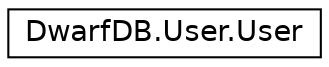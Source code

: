 digraph "Graphical Class Hierarchy"
{
  edge [fontname="Helvetica",fontsize="14",labelfontname="Helvetica",labelfontsize="14"];
  node [fontname="Helvetica",fontsize="14",shape=record];
  rankdir="LR";
  Node1 [label="DwarfDB.User.User",height=0.2,width=0.4,color="black", fillcolor="white", style="filled",URL="$dc/da0/class_dwarf_d_b_1_1_user_1_1_user.html",tooltip="A class for users representation "];
}
